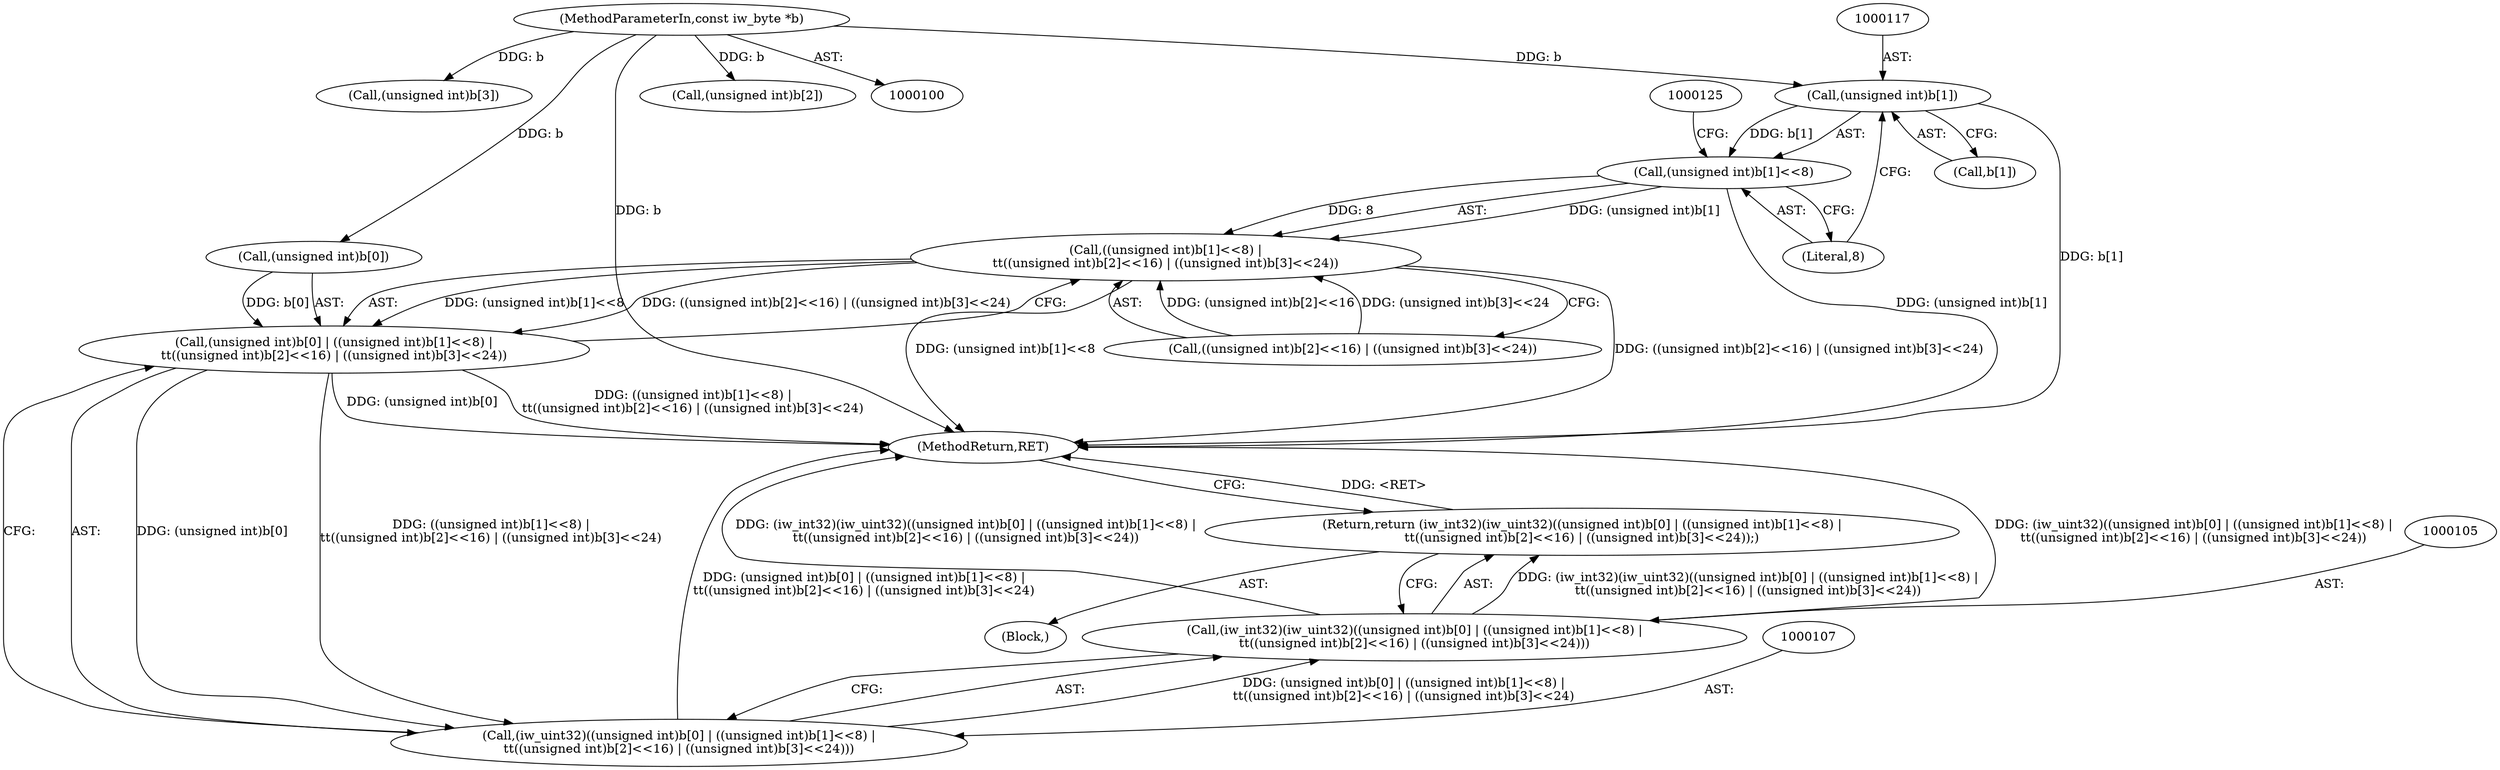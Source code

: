 digraph "0_imageworsener_a00183107d4b84bc8a714290e824ca9c68dac738_1@array" {
"1000116" [label="(Call,(unsigned int)b[1])"];
"1000101" [label="(MethodParameterIn,const iw_byte *b)"];
"1000115" [label="(Call,(unsigned int)b[1]<<8)"];
"1000114" [label="(Call,((unsigned int)b[1]<<8) |\n\t\t((unsigned int)b[2]<<16) | ((unsigned int)b[3]<<24))"];
"1000108" [label="(Call,(unsigned int)b[0] | ((unsigned int)b[1]<<8) |\n\t\t((unsigned int)b[2]<<16) | ((unsigned int)b[3]<<24))"];
"1000106" [label="(Call,(iw_uint32)((unsigned int)b[0] | ((unsigned int)b[1]<<8) |\n\t\t((unsigned int)b[2]<<16) | ((unsigned int)b[3]<<24)))"];
"1000104" [label="(Call,(iw_int32)(iw_uint32)((unsigned int)b[0] | ((unsigned int)b[1]<<8) |\n\t\t((unsigned int)b[2]<<16) | ((unsigned int)b[3]<<24)))"];
"1000103" [label="(Return,return (iw_int32)(iw_uint32)((unsigned int)b[0] | ((unsigned int)b[1]<<8) |\n\t\t((unsigned int)b[2]<<16) | ((unsigned int)b[3]<<24));)"];
"1000101" [label="(MethodParameterIn,const iw_byte *b)"];
"1000103" [label="(Return,return (iw_int32)(iw_uint32)((unsigned int)b[0] | ((unsigned int)b[1]<<8) |\n\t\t((unsigned int)b[2]<<16) | ((unsigned int)b[3]<<24));)"];
"1000108" [label="(Call,(unsigned int)b[0] | ((unsigned int)b[1]<<8) |\n\t\t((unsigned int)b[2]<<16) | ((unsigned int)b[3]<<24))"];
"1000115" [label="(Call,(unsigned int)b[1]<<8)"];
"1000118" [label="(Call,b[1])"];
"1000106" [label="(Call,(iw_uint32)((unsigned int)b[0] | ((unsigned int)b[1]<<8) |\n\t\t((unsigned int)b[2]<<16) | ((unsigned int)b[3]<<24)))"];
"1000131" [label="(Call,(unsigned int)b[3])"];
"1000122" [label="(Call,((unsigned int)b[2]<<16) | ((unsigned int)b[3]<<24))"];
"1000104" [label="(Call,(iw_int32)(iw_uint32)((unsigned int)b[0] | ((unsigned int)b[1]<<8) |\n\t\t((unsigned int)b[2]<<16) | ((unsigned int)b[3]<<24)))"];
"1000102" [label="(Block,)"];
"1000116" [label="(Call,(unsigned int)b[1])"];
"1000137" [label="(MethodReturn,RET)"];
"1000114" [label="(Call,((unsigned int)b[1]<<8) |\n\t\t((unsigned int)b[2]<<16) | ((unsigned int)b[3]<<24))"];
"1000121" [label="(Literal,8)"];
"1000109" [label="(Call,(unsigned int)b[0])"];
"1000124" [label="(Call,(unsigned int)b[2])"];
"1000116" -> "1000115"  [label="AST: "];
"1000116" -> "1000118"  [label="CFG: "];
"1000117" -> "1000116"  [label="AST: "];
"1000118" -> "1000116"  [label="AST: "];
"1000121" -> "1000116"  [label="CFG: "];
"1000116" -> "1000137"  [label="DDG: b[1]"];
"1000116" -> "1000115"  [label="DDG: b[1]"];
"1000101" -> "1000116"  [label="DDG: b"];
"1000101" -> "1000100"  [label="AST: "];
"1000101" -> "1000137"  [label="DDG: b"];
"1000101" -> "1000109"  [label="DDG: b"];
"1000101" -> "1000124"  [label="DDG: b"];
"1000101" -> "1000131"  [label="DDG: b"];
"1000115" -> "1000114"  [label="AST: "];
"1000115" -> "1000121"  [label="CFG: "];
"1000121" -> "1000115"  [label="AST: "];
"1000125" -> "1000115"  [label="CFG: "];
"1000115" -> "1000137"  [label="DDG: (unsigned int)b[1]"];
"1000115" -> "1000114"  [label="DDG: (unsigned int)b[1]"];
"1000115" -> "1000114"  [label="DDG: 8"];
"1000114" -> "1000108"  [label="AST: "];
"1000114" -> "1000122"  [label="CFG: "];
"1000122" -> "1000114"  [label="AST: "];
"1000108" -> "1000114"  [label="CFG: "];
"1000114" -> "1000137"  [label="DDG: (unsigned int)b[1]<<8"];
"1000114" -> "1000137"  [label="DDG: ((unsigned int)b[2]<<16) | ((unsigned int)b[3]<<24)"];
"1000114" -> "1000108"  [label="DDG: (unsigned int)b[1]<<8"];
"1000114" -> "1000108"  [label="DDG: ((unsigned int)b[2]<<16) | ((unsigned int)b[3]<<24)"];
"1000122" -> "1000114"  [label="DDG: (unsigned int)b[2]<<16"];
"1000122" -> "1000114"  [label="DDG: (unsigned int)b[3]<<24"];
"1000108" -> "1000106"  [label="AST: "];
"1000109" -> "1000108"  [label="AST: "];
"1000106" -> "1000108"  [label="CFG: "];
"1000108" -> "1000137"  [label="DDG: ((unsigned int)b[1]<<8) |\n\t\t((unsigned int)b[2]<<16) | ((unsigned int)b[3]<<24)"];
"1000108" -> "1000137"  [label="DDG: (unsigned int)b[0]"];
"1000108" -> "1000106"  [label="DDG: (unsigned int)b[0]"];
"1000108" -> "1000106"  [label="DDG: ((unsigned int)b[1]<<8) |\n\t\t((unsigned int)b[2]<<16) | ((unsigned int)b[3]<<24)"];
"1000109" -> "1000108"  [label="DDG: b[0]"];
"1000106" -> "1000104"  [label="AST: "];
"1000107" -> "1000106"  [label="AST: "];
"1000104" -> "1000106"  [label="CFG: "];
"1000106" -> "1000137"  [label="DDG: (unsigned int)b[0] | ((unsigned int)b[1]<<8) |\n\t\t((unsigned int)b[2]<<16) | ((unsigned int)b[3]<<24)"];
"1000106" -> "1000104"  [label="DDG: (unsigned int)b[0] | ((unsigned int)b[1]<<8) |\n\t\t((unsigned int)b[2]<<16) | ((unsigned int)b[3]<<24)"];
"1000104" -> "1000103"  [label="AST: "];
"1000105" -> "1000104"  [label="AST: "];
"1000103" -> "1000104"  [label="CFG: "];
"1000104" -> "1000137"  [label="DDG: (iw_int32)(iw_uint32)((unsigned int)b[0] | ((unsigned int)b[1]<<8) |\n\t\t((unsigned int)b[2]<<16) | ((unsigned int)b[3]<<24))"];
"1000104" -> "1000137"  [label="DDG: (iw_uint32)((unsigned int)b[0] | ((unsigned int)b[1]<<8) |\n\t\t((unsigned int)b[2]<<16) | ((unsigned int)b[3]<<24))"];
"1000104" -> "1000103"  [label="DDG: (iw_int32)(iw_uint32)((unsigned int)b[0] | ((unsigned int)b[1]<<8) |\n\t\t((unsigned int)b[2]<<16) | ((unsigned int)b[3]<<24))"];
"1000103" -> "1000102"  [label="AST: "];
"1000137" -> "1000103"  [label="CFG: "];
"1000103" -> "1000137"  [label="DDG: <RET>"];
}
